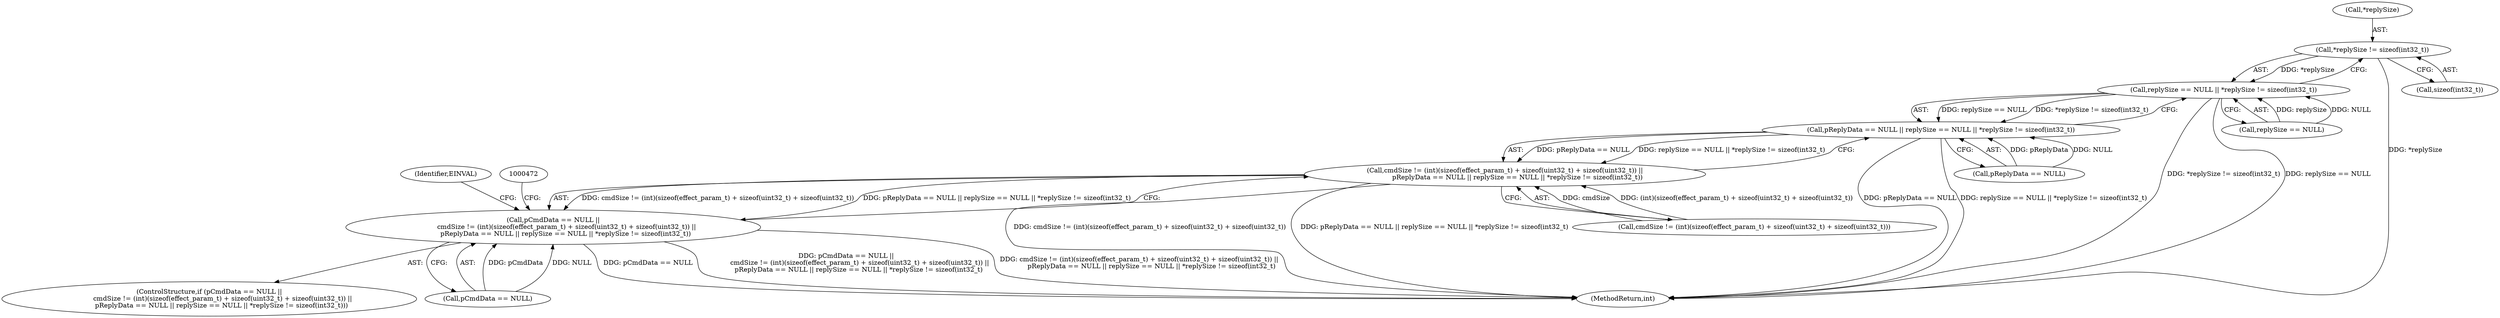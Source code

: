 digraph "0_Android_aeea52da00d210587fb3ed895de3d5f2e0264c88_3@API" {
"1000460" [label="(Call,*replySize != sizeof(int32_t))"];
"1000456" [label="(Call,replySize == NULL || *replySize != sizeof(int32_t))"];
"1000452" [label="(Call,pReplyData == NULL || replySize == NULL || *replySize != sizeof(int32_t))"];
"1000439" [label="(Call,cmdSize != (int)(sizeof(effect_param_t) + sizeof(uint32_t) + sizeof(uint32_t)) ||\n            pReplyData == NULL || replySize == NULL || *replySize != sizeof(int32_t))"];
"1000435" [label="(Call,pCmdData == NULL ||\n             cmdSize != (int)(sizeof(effect_param_t) + sizeof(uint32_t) + sizeof(uint32_t)) ||\n            pReplyData == NULL || replySize == NULL || *replySize != sizeof(int32_t))"];
"1000468" [label="(Identifier,EINVAL)"];
"1000435" [label="(Call,pCmdData == NULL ||\n             cmdSize != (int)(sizeof(effect_param_t) + sizeof(uint32_t) + sizeof(uint32_t)) ||\n            pReplyData == NULL || replySize == NULL || *replySize != sizeof(int32_t))"];
"1000434" [label="(ControlStructure,if (pCmdData == NULL ||\n             cmdSize != (int)(sizeof(effect_param_t) + sizeof(uint32_t) + sizeof(uint32_t)) ||\n            pReplyData == NULL || replySize == NULL || *replySize != sizeof(int32_t)))"];
"1000555" [label="(MethodReturn,int)"];
"1000456" [label="(Call,replySize == NULL || *replySize != sizeof(int32_t))"];
"1000463" [label="(Call,sizeof(int32_t))"];
"1000461" [label="(Call,*replySize)"];
"1000452" [label="(Call,pReplyData == NULL || replySize == NULL || *replySize != sizeof(int32_t))"];
"1000457" [label="(Call,replySize == NULL)"];
"1000436" [label="(Call,pCmdData == NULL)"];
"1000453" [label="(Call,pReplyData == NULL)"];
"1000460" [label="(Call,*replySize != sizeof(int32_t))"];
"1000439" [label="(Call,cmdSize != (int)(sizeof(effect_param_t) + sizeof(uint32_t) + sizeof(uint32_t)) ||\n            pReplyData == NULL || replySize == NULL || *replySize != sizeof(int32_t))"];
"1000440" [label="(Call,cmdSize != (int)(sizeof(effect_param_t) + sizeof(uint32_t) + sizeof(uint32_t)))"];
"1000460" -> "1000456"  [label="AST: "];
"1000460" -> "1000463"  [label="CFG: "];
"1000461" -> "1000460"  [label="AST: "];
"1000463" -> "1000460"  [label="AST: "];
"1000456" -> "1000460"  [label="CFG: "];
"1000460" -> "1000555"  [label="DDG: *replySize"];
"1000460" -> "1000456"  [label="DDG: *replySize"];
"1000456" -> "1000452"  [label="AST: "];
"1000456" -> "1000457"  [label="CFG: "];
"1000457" -> "1000456"  [label="AST: "];
"1000452" -> "1000456"  [label="CFG: "];
"1000456" -> "1000555"  [label="DDG: *replySize != sizeof(int32_t)"];
"1000456" -> "1000555"  [label="DDG: replySize == NULL"];
"1000456" -> "1000452"  [label="DDG: replySize == NULL"];
"1000456" -> "1000452"  [label="DDG: *replySize != sizeof(int32_t)"];
"1000457" -> "1000456"  [label="DDG: replySize"];
"1000457" -> "1000456"  [label="DDG: NULL"];
"1000452" -> "1000439"  [label="AST: "];
"1000452" -> "1000453"  [label="CFG: "];
"1000453" -> "1000452"  [label="AST: "];
"1000439" -> "1000452"  [label="CFG: "];
"1000452" -> "1000555"  [label="DDG: pReplyData == NULL"];
"1000452" -> "1000555"  [label="DDG: replySize == NULL || *replySize != sizeof(int32_t)"];
"1000452" -> "1000439"  [label="DDG: pReplyData == NULL"];
"1000452" -> "1000439"  [label="DDG: replySize == NULL || *replySize != sizeof(int32_t)"];
"1000453" -> "1000452"  [label="DDG: pReplyData"];
"1000453" -> "1000452"  [label="DDG: NULL"];
"1000439" -> "1000435"  [label="AST: "];
"1000439" -> "1000440"  [label="CFG: "];
"1000440" -> "1000439"  [label="AST: "];
"1000435" -> "1000439"  [label="CFG: "];
"1000439" -> "1000555"  [label="DDG: cmdSize != (int)(sizeof(effect_param_t) + sizeof(uint32_t) + sizeof(uint32_t))"];
"1000439" -> "1000555"  [label="DDG: pReplyData == NULL || replySize == NULL || *replySize != sizeof(int32_t)"];
"1000439" -> "1000435"  [label="DDG: cmdSize != (int)(sizeof(effect_param_t) + sizeof(uint32_t) + sizeof(uint32_t))"];
"1000439" -> "1000435"  [label="DDG: pReplyData == NULL || replySize == NULL || *replySize != sizeof(int32_t)"];
"1000440" -> "1000439"  [label="DDG: cmdSize"];
"1000440" -> "1000439"  [label="DDG: (int)(sizeof(effect_param_t) + sizeof(uint32_t) + sizeof(uint32_t))"];
"1000435" -> "1000434"  [label="AST: "];
"1000435" -> "1000436"  [label="CFG: "];
"1000436" -> "1000435"  [label="AST: "];
"1000468" -> "1000435"  [label="CFG: "];
"1000472" -> "1000435"  [label="CFG: "];
"1000435" -> "1000555"  [label="DDG: pCmdData == NULL"];
"1000435" -> "1000555"  [label="DDG: pCmdData == NULL ||\n             cmdSize != (int)(sizeof(effect_param_t) + sizeof(uint32_t) + sizeof(uint32_t)) ||\n            pReplyData == NULL || replySize == NULL || *replySize != sizeof(int32_t)"];
"1000435" -> "1000555"  [label="DDG: cmdSize != (int)(sizeof(effect_param_t) + sizeof(uint32_t) + sizeof(uint32_t)) ||\n            pReplyData == NULL || replySize == NULL || *replySize != sizeof(int32_t)"];
"1000436" -> "1000435"  [label="DDG: pCmdData"];
"1000436" -> "1000435"  [label="DDG: NULL"];
}
